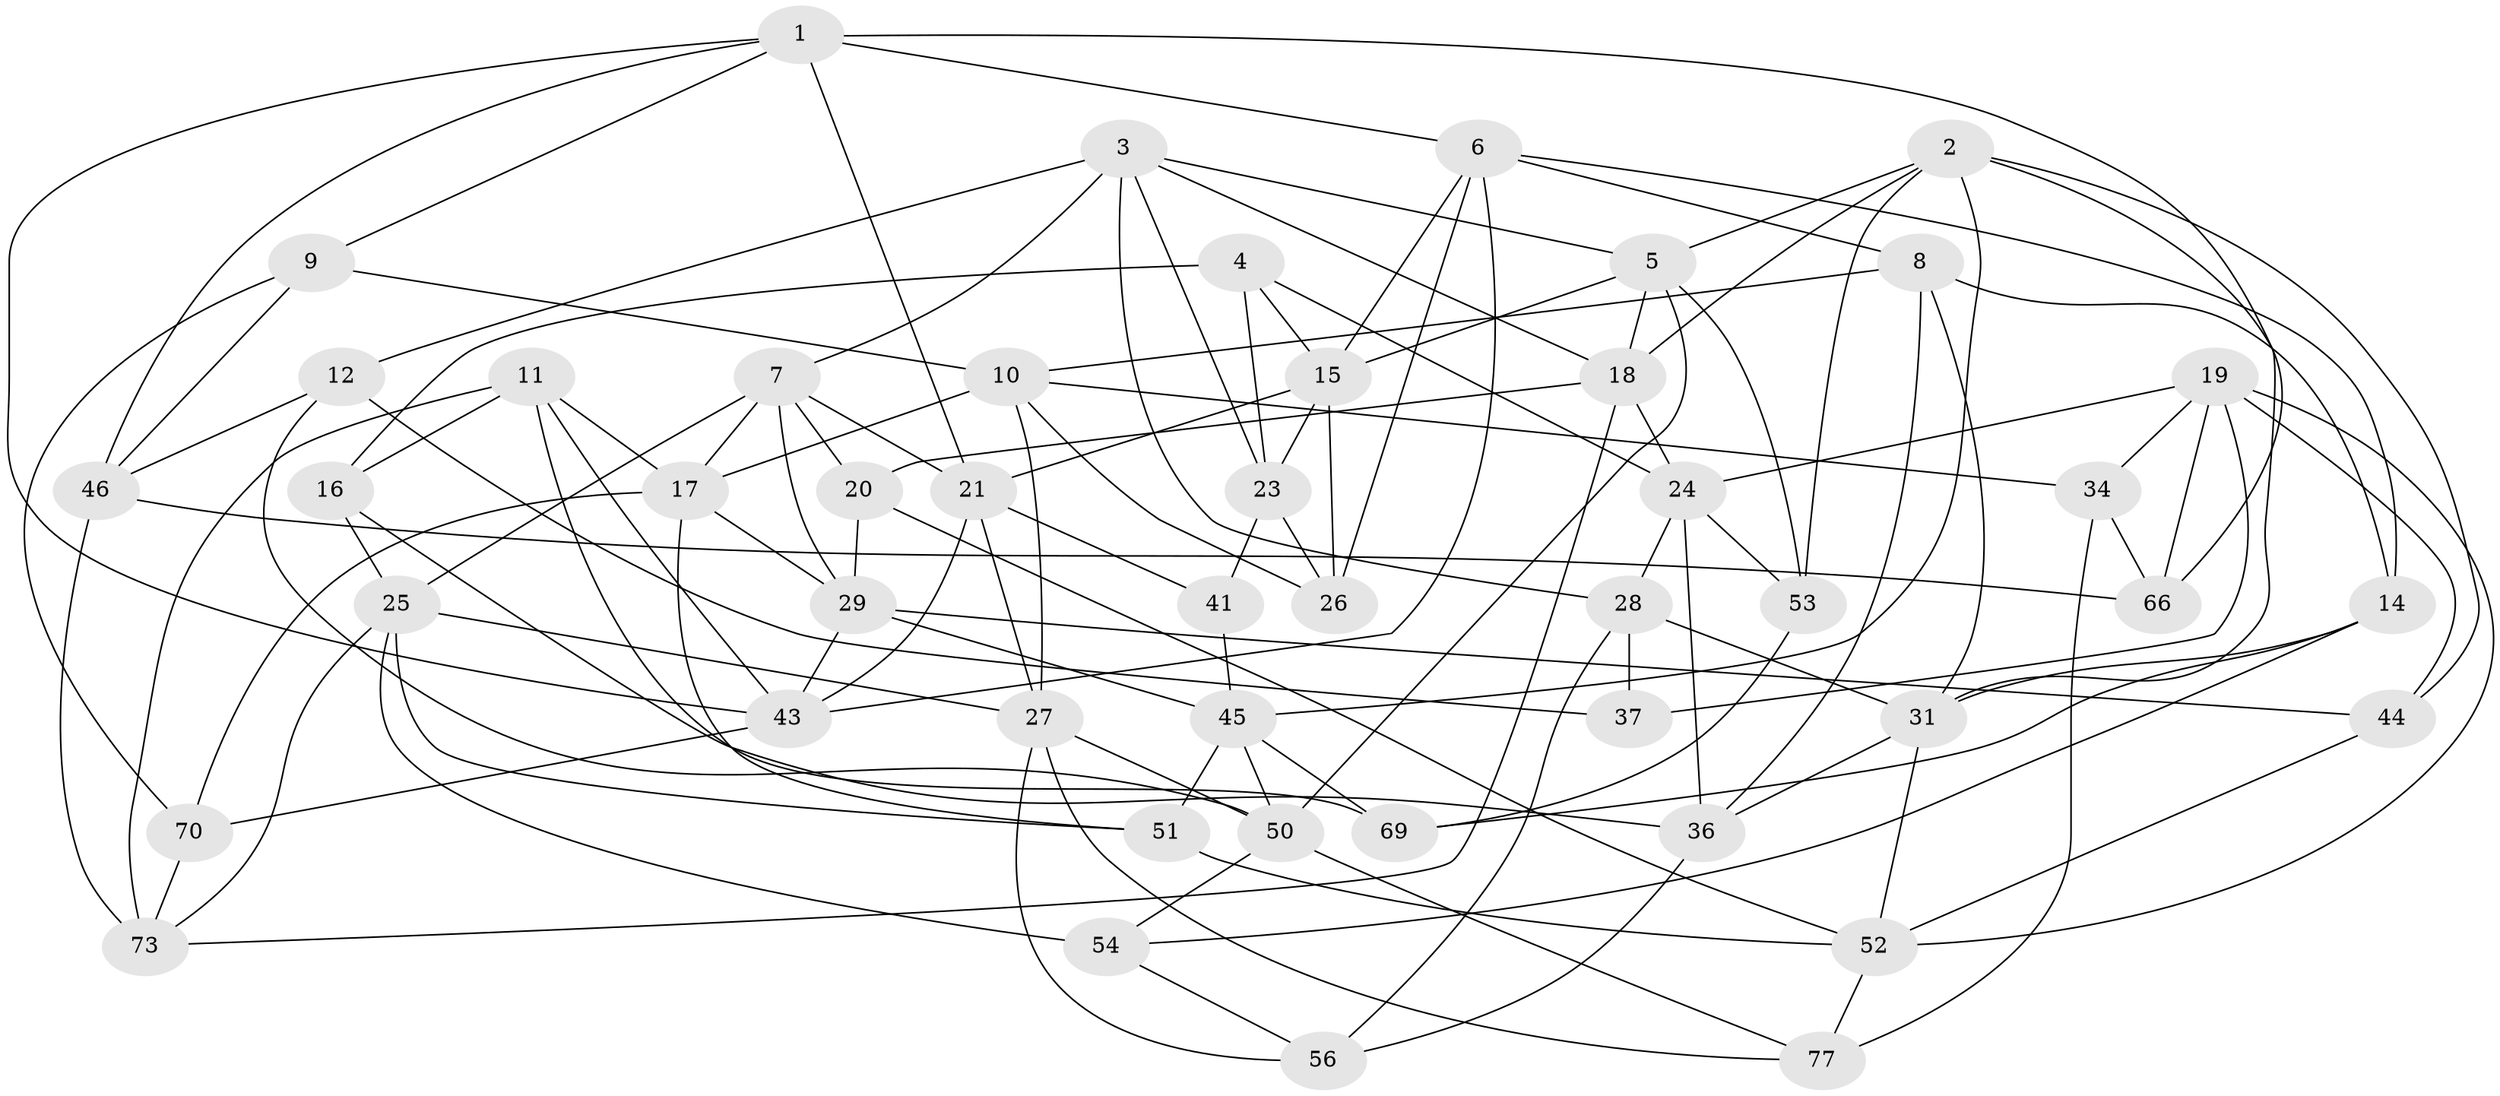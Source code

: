 // Generated by graph-tools (version 1.1) at 2025/52/02/27/25 19:52:30]
// undirected, 47 vertices, 118 edges
graph export_dot {
graph [start="1"]
  node [color=gray90,style=filled];
  1 [super="+35"];
  2 [super="+39"];
  3 [super="+32"];
  4;
  5 [super="+48"];
  6 [super="+64"];
  7 [super="+22"];
  8 [super="+74"];
  9;
  10 [super="+38"];
  11 [super="+13"];
  12;
  14 [super="+49"];
  15 [super="+75"];
  16 [super="+72"];
  17 [super="+65"];
  18 [super="+42"];
  19 [super="+67"];
  20;
  21 [super="+63"];
  23 [super="+61"];
  24 [super="+30"];
  25 [super="+60"];
  26;
  27 [super="+40"];
  28 [super="+59"];
  29 [super="+33"];
  31 [super="+55"];
  34;
  36 [super="+62"];
  37;
  41;
  43 [super="+71"];
  44;
  45 [super="+47"];
  46 [super="+68"];
  50 [super="+58"];
  51;
  52 [super="+57"];
  53;
  54;
  56;
  66;
  69;
  70;
  73 [super="+76"];
  77;
  1 -- 66;
  1 -- 6;
  1 -- 43;
  1 -- 46;
  1 -- 9;
  1 -- 21;
  2 -- 44;
  2 -- 53;
  2 -- 45;
  2 -- 18;
  2 -- 31;
  2 -- 5;
  3 -- 28;
  3 -- 18;
  3 -- 7;
  3 -- 12;
  3 -- 5;
  3 -- 23;
  4 -- 23;
  4 -- 15;
  4 -- 16;
  4 -- 24;
  5 -- 53;
  5 -- 50;
  5 -- 18;
  5 -- 15;
  6 -- 43;
  6 -- 8;
  6 -- 26;
  6 -- 15;
  6 -- 14;
  7 -- 29;
  7 -- 21;
  7 -- 25;
  7 -- 17;
  7 -- 20;
  8 -- 31;
  8 -- 14 [weight=2];
  8 -- 10;
  8 -- 36;
  9 -- 10;
  9 -- 70;
  9 -- 46;
  10 -- 26;
  10 -- 17;
  10 -- 34;
  10 -- 27;
  11 -- 16 [weight=2];
  11 -- 17;
  11 -- 73;
  11 -- 69;
  11 -- 43;
  12 -- 46;
  12 -- 37;
  12 -- 50;
  14 -- 31;
  14 -- 54;
  14 -- 69;
  15 -- 23;
  15 -- 26;
  15 -- 21;
  16 -- 36 [weight=2];
  16 -- 25;
  17 -- 70;
  17 -- 51;
  17 -- 29;
  18 -- 24;
  18 -- 20;
  18 -- 73;
  19 -- 24;
  19 -- 34;
  19 -- 66;
  19 -- 44;
  19 -- 37;
  19 -- 52;
  20 -- 52;
  20 -- 29;
  21 -- 41;
  21 -- 43;
  21 -- 27;
  23 -- 41 [weight=2];
  23 -- 26;
  24 -- 53;
  24 -- 28;
  24 -- 36;
  25 -- 51;
  25 -- 27;
  25 -- 54;
  25 -- 73;
  27 -- 77;
  27 -- 56;
  27 -- 50;
  28 -- 37 [weight=2];
  28 -- 56;
  28 -- 31;
  29 -- 45;
  29 -- 43;
  29 -- 44;
  31 -- 52;
  31 -- 36;
  34 -- 77;
  34 -- 66;
  36 -- 56;
  41 -- 45;
  43 -- 70;
  44 -- 52;
  45 -- 69;
  45 -- 51;
  45 -- 50;
  46 -- 73 [weight=2];
  46 -- 66;
  50 -- 54;
  50 -- 77;
  51 -- 52;
  52 -- 77;
  53 -- 69;
  54 -- 56;
  70 -- 73;
}
